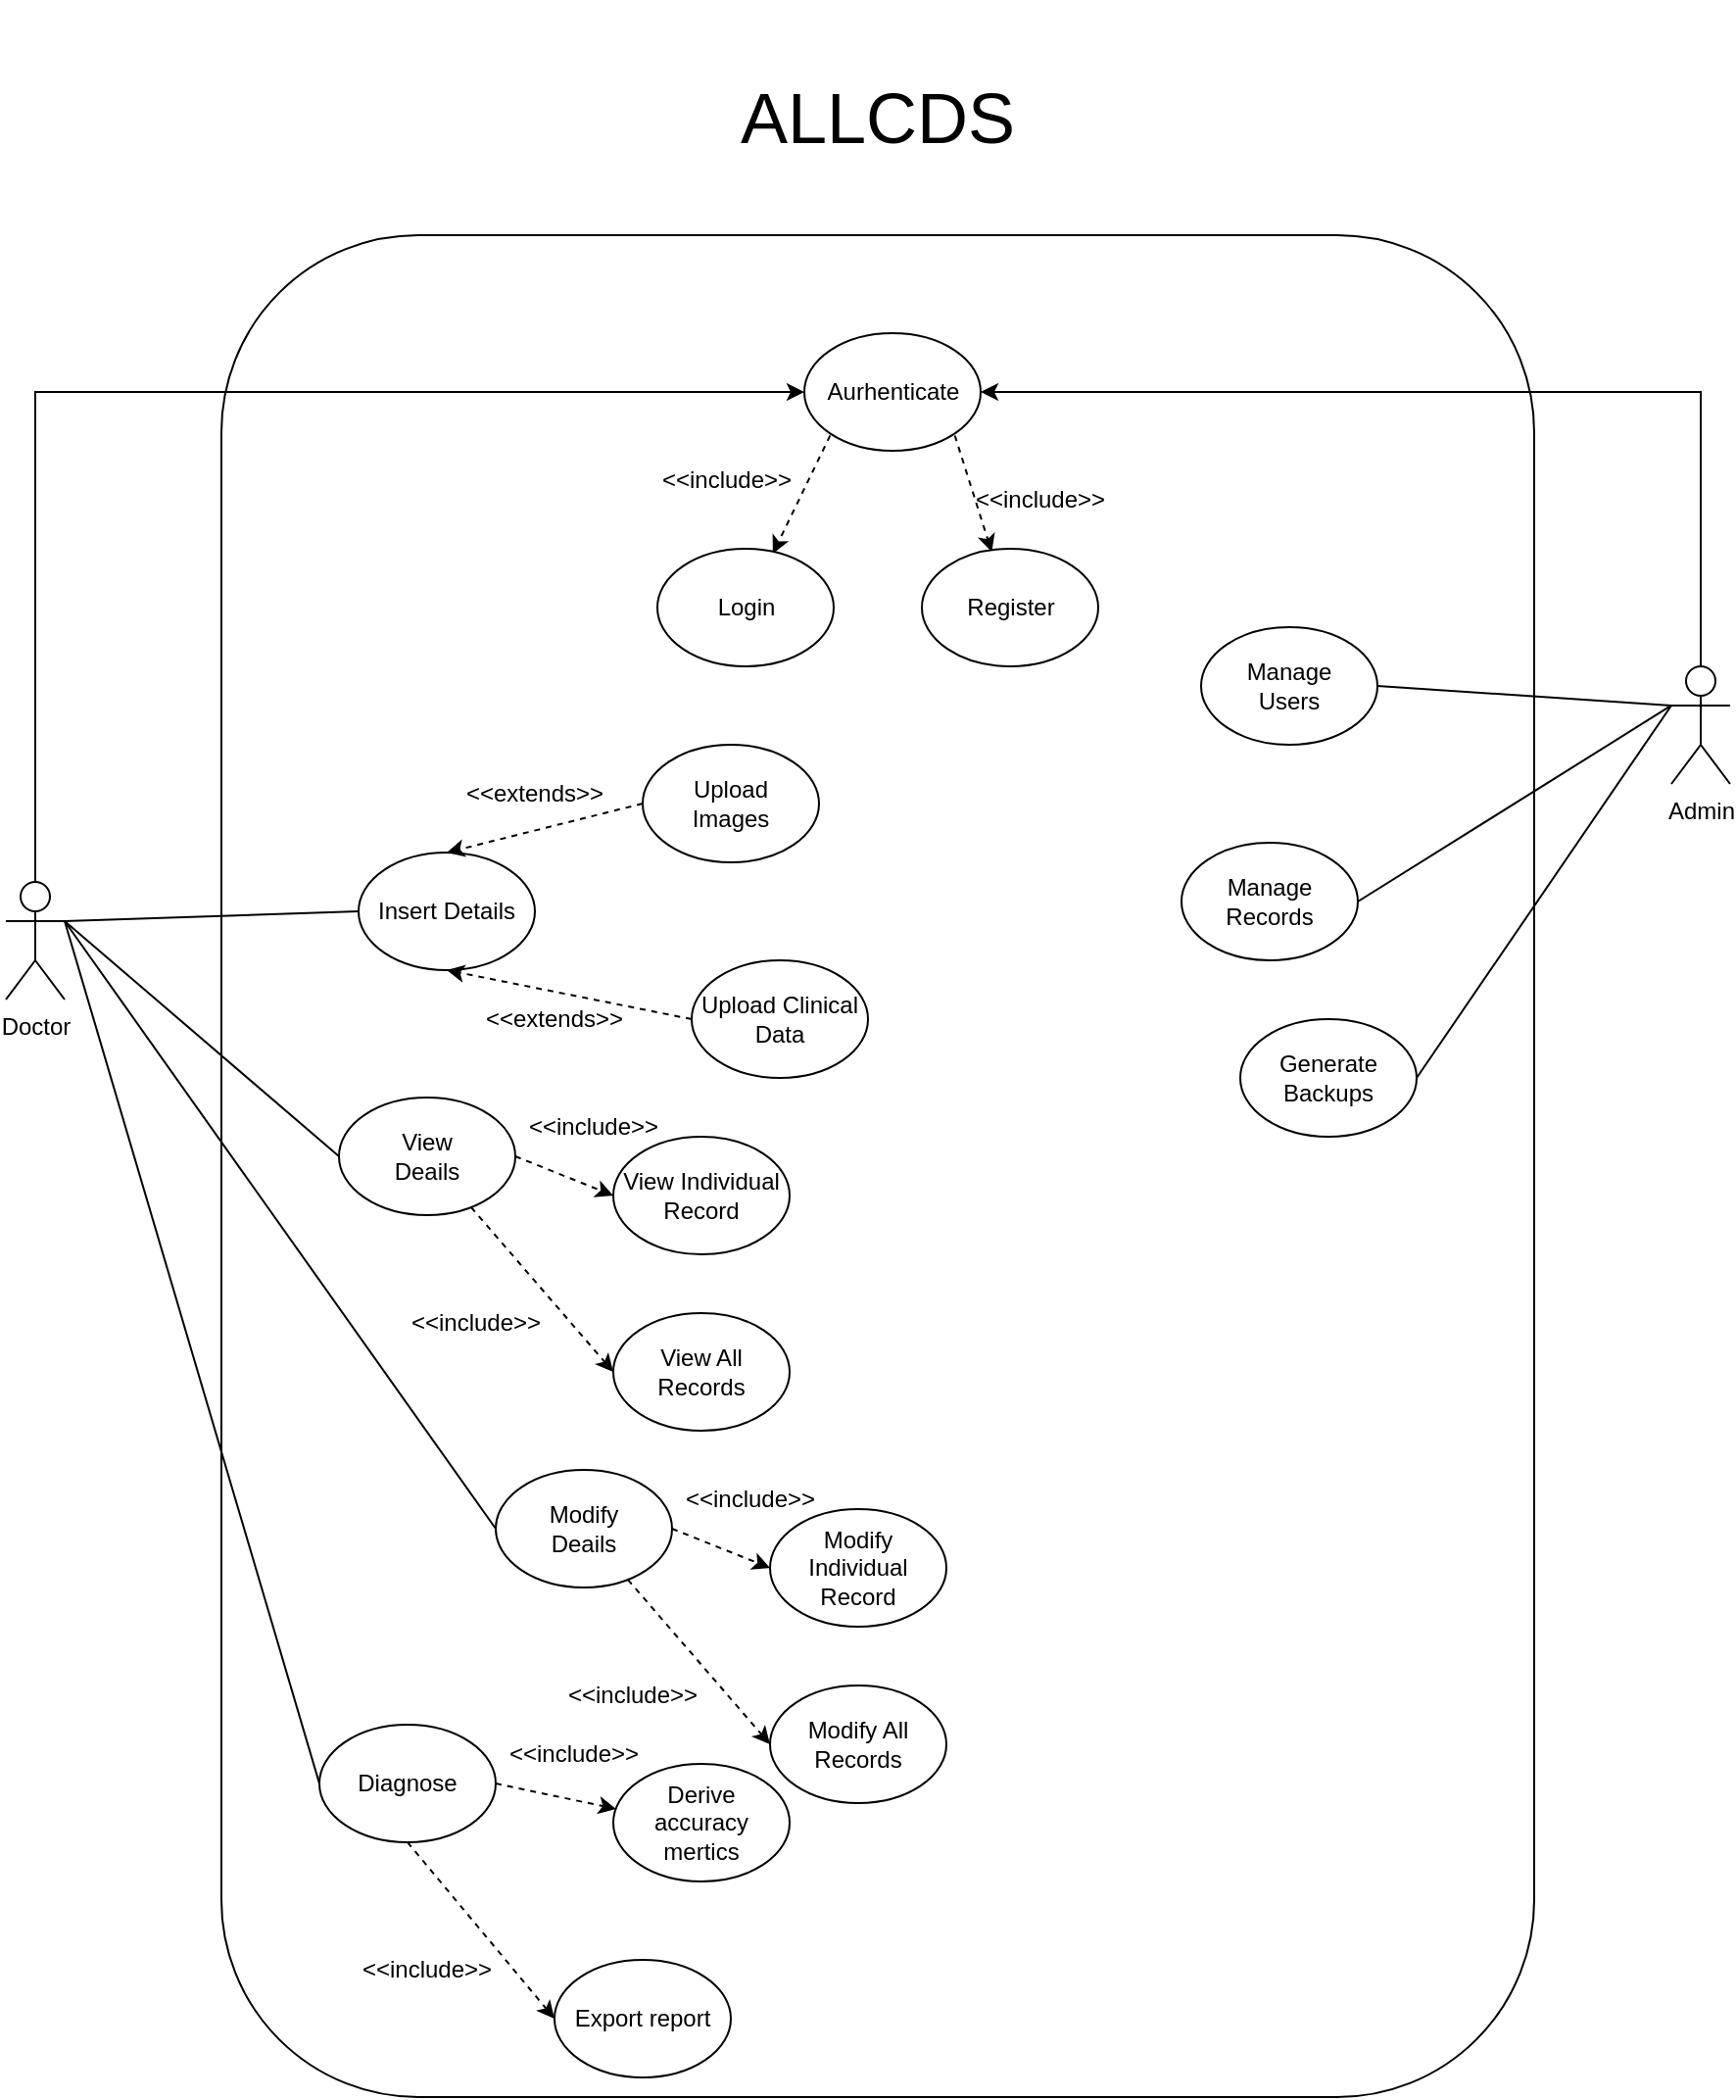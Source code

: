 <mxfile version="21.6.2" type="google">
  <diagram name="Page-1" id="v_rtqsw4dqzb_OQhI8qx">
    <mxGraphModel grid="1" page="1" gridSize="10" guides="1" tooltips="1" connect="1" arrows="1" fold="1" pageScale="1" pageWidth="2339" pageHeight="3300" math="0" shadow="0">
      <root>
        <mxCell id="0" />
        <mxCell id="1" parent="0" />
        <mxCell id="1fP042OqD71z2CXH2edP-2" value="" style="rounded=1;whiteSpace=wrap;html=1;" vertex="1" parent="1">
          <mxGeometry x="200" y="170" width="670" height="950" as="geometry" />
        </mxCell>
        <mxCell id="1fP042OqD71z2CXH2edP-38" style="rounded=0;orthogonalLoop=1;jettySize=auto;html=1;exitX=1;exitY=0.333;exitDx=0;exitDy=0;exitPerimeter=0;entryX=0;entryY=0.5;entryDx=0;entryDy=0;endArrow=none;endFill=0;" edge="1" parent="1" source="1fP042OqD71z2CXH2edP-3" target="1fP042OqD71z2CXH2edP-30">
          <mxGeometry relative="1" as="geometry" />
        </mxCell>
        <mxCell id="1fP042OqD71z2CXH2edP-40" style="rounded=0;orthogonalLoop=1;jettySize=auto;html=1;exitX=1;exitY=0.333;exitDx=0;exitDy=0;exitPerimeter=0;entryX=0;entryY=0.5;entryDx=0;entryDy=0;endArrow=none;endFill=0;" edge="1" parent="1" source="1fP042OqD71z2CXH2edP-3" target="1fP042OqD71z2CXH2edP-39">
          <mxGeometry relative="1" as="geometry" />
        </mxCell>
        <mxCell id="1fP042OqD71z2CXH2edP-63" style="rounded=0;orthogonalLoop=1;jettySize=auto;html=1;entryX=0;entryY=0.5;entryDx=0;entryDy=0;endArrow=none;endFill=0;exitX=1;exitY=0.333;exitDx=0;exitDy=0;exitPerimeter=0;" edge="1" parent="1" source="1fP042OqD71z2CXH2edP-3" target="1fP042OqD71z2CXH2edP-58">
          <mxGeometry relative="1" as="geometry">
            <mxPoint x="130" y="520" as="sourcePoint" />
          </mxGeometry>
        </mxCell>
        <mxCell id="ZK8K0TlrJAJDVo3HYyx0-1" style="edgeStyle=orthogonalEdgeStyle;rounded=0;orthogonalLoop=1;jettySize=auto;html=1;exitX=0.5;exitY=0;exitDx=0;exitDy=0;exitPerimeter=0;entryX=0;entryY=0.5;entryDx=0;entryDy=0;" edge="1" parent="1" source="1fP042OqD71z2CXH2edP-3" target="1fP042OqD71z2CXH2edP-6">
          <mxGeometry relative="1" as="geometry">
            <Array as="points">
              <mxPoint x="105" y="250" />
            </Array>
          </mxGeometry>
        </mxCell>
        <mxCell id="1fP042OqD71z2CXH2edP-3" value="Doctor" style="shape=umlActor;verticalLabelPosition=bottom;verticalAlign=top;html=1;outlineConnect=0;" vertex="1" parent="1">
          <mxGeometry x="90" y="500" width="30" height="60" as="geometry" />
        </mxCell>
        <mxCell id="1fP042OqD71z2CXH2edP-64" style="rounded=0;orthogonalLoop=1;jettySize=auto;html=1;exitX=0;exitY=0.333;exitDx=0;exitDy=0;exitPerimeter=0;entryX=1;entryY=0.5;entryDx=0;entryDy=0;endArrow=none;endFill=0;" edge="1" parent="1" source="1fP042OqD71z2CXH2edP-4" target="1fP042OqD71z2CXH2edP-49">
          <mxGeometry relative="1" as="geometry" />
        </mxCell>
        <mxCell id="1fP042OqD71z2CXH2edP-65" style="rounded=0;orthogonalLoop=1;jettySize=auto;html=1;exitX=0;exitY=0.333;exitDx=0;exitDy=0;exitPerimeter=0;entryX=1;entryY=0.5;entryDx=0;entryDy=0;endArrow=none;endFill=0;" edge="1" parent="1" source="1fP042OqD71z2CXH2edP-4" target="1fP042OqD71z2CXH2edP-50">
          <mxGeometry relative="1" as="geometry" />
        </mxCell>
        <mxCell id="1fP042OqD71z2CXH2edP-66" style="rounded=0;orthogonalLoop=1;jettySize=auto;html=1;exitX=0;exitY=0.333;exitDx=0;exitDy=0;exitPerimeter=0;entryX=1;entryY=0.5;entryDx=0;entryDy=0;endArrow=none;endFill=0;" edge="1" parent="1" source="1fP042OqD71z2CXH2edP-4" target="1fP042OqD71z2CXH2edP-51">
          <mxGeometry relative="1" as="geometry" />
        </mxCell>
        <mxCell id="ZK8K0TlrJAJDVo3HYyx0-2" style="edgeStyle=orthogonalEdgeStyle;rounded=0;orthogonalLoop=1;jettySize=auto;html=1;exitX=0.5;exitY=0;exitDx=0;exitDy=0;exitPerimeter=0;entryX=1;entryY=0.5;entryDx=0;entryDy=0;" edge="1" parent="1" source="1fP042OqD71z2CXH2edP-4" target="1fP042OqD71z2CXH2edP-6">
          <mxGeometry relative="1" as="geometry" />
        </mxCell>
        <mxCell id="1fP042OqD71z2CXH2edP-4" value="Admin" style="shape=umlActor;verticalLabelPosition=bottom;verticalAlign=top;html=1;outlineConnect=0;" vertex="1" parent="1">
          <mxGeometry x="940" y="390" width="30" height="60" as="geometry" />
        </mxCell>
        <mxCell id="1fP042OqD71z2CXH2edP-12" style="rounded=0;orthogonalLoop=1;jettySize=auto;html=1;exitX=0;exitY=1;exitDx=0;exitDy=0;dashed=1;endArrow=classic;endFill=1;" edge="1" parent="1">
          <mxGeometry relative="1" as="geometry">
            <mxPoint x="510.68" y="272.213" as="sourcePoint" />
            <mxPoint x="481.438" y="332.475" as="targetPoint" />
          </mxGeometry>
        </mxCell>
        <mxCell id="1fP042OqD71z2CXH2edP-13" style="rounded=0;orthogonalLoop=1;jettySize=auto;html=1;exitX=1;exitY=1;exitDx=0;exitDy=0;dashed=1;endArrow=classic;endFill=1;" edge="1" parent="1">
          <mxGeometry relative="1" as="geometry">
            <mxPoint x="574.32" y="272.213" as="sourcePoint" />
            <mxPoint x="593.162" y="331.653" as="targetPoint" />
          </mxGeometry>
        </mxCell>
        <mxCell id="1fP042OqD71z2CXH2edP-6" value="Aurhenticate" style="ellipse;whiteSpace=wrap;html=1;" vertex="1" parent="1">
          <mxGeometry x="497.5" y="220" width="90" height="60" as="geometry" />
        </mxCell>
        <mxCell id="1fP042OqD71z2CXH2edP-7" value="Login" style="ellipse;whiteSpace=wrap;html=1;" vertex="1" parent="1">
          <mxGeometry x="422.5" y="330" width="90" height="60" as="geometry" />
        </mxCell>
        <mxCell id="1fP042OqD71z2CXH2edP-8" value="Register" style="ellipse;whiteSpace=wrap;html=1;" vertex="1" parent="1">
          <mxGeometry x="557.5" y="330" width="90" height="60" as="geometry" />
        </mxCell>
        <mxCell id="1fP042OqD71z2CXH2edP-10" value="&lt;font style=&quot;font-size: 36px;&quot;&gt;ALLCDS&lt;/font&gt;" style="text;html=1;strokeColor=none;fillColor=none;align=center;verticalAlign=middle;whiteSpace=wrap;rounded=0;" vertex="1" parent="1">
          <mxGeometry x="415" y="50" width="240" height="120" as="geometry" />
        </mxCell>
        <mxCell id="1fP042OqD71z2CXH2edP-14" value="&amp;lt;&amp;lt;include&amp;gt;&amp;gt;" style="text;html=1;strokeColor=none;fillColor=none;align=center;verticalAlign=middle;whiteSpace=wrap;rounded=0;" vertex="1" parent="1">
          <mxGeometry x="427.5" y="280" width="60" height="30" as="geometry" />
        </mxCell>
        <mxCell id="1fP042OqD71z2CXH2edP-17" value="&amp;lt;&amp;lt;include&amp;gt;&amp;gt;" style="text;html=1;strokeColor=none;fillColor=none;align=center;verticalAlign=middle;whiteSpace=wrap;rounded=0;" vertex="1" parent="1">
          <mxGeometry x="587.5" y="290" width="60" height="30" as="geometry" />
        </mxCell>
        <mxCell id="1fP042OqD71z2CXH2edP-29" style="rounded=0;orthogonalLoop=1;jettySize=auto;html=1;exitX=0;exitY=0.5;exitDx=0;exitDy=0;entryX=1;entryY=0.333;entryDx=0;entryDy=0;entryPerimeter=0;endArrow=none;endFill=0;" edge="1" parent="1" source="1fP042OqD71z2CXH2edP-22" target="1fP042OqD71z2CXH2edP-3">
          <mxGeometry relative="1" as="geometry" />
        </mxCell>
        <mxCell id="1fP042OqD71z2CXH2edP-22" value="Insert Details" style="ellipse;whiteSpace=wrap;html=1;" vertex="1" parent="1">
          <mxGeometry x="270" y="485" width="90" height="60" as="geometry" />
        </mxCell>
        <mxCell id="1fP042OqD71z2CXH2edP-26" style="rounded=0;orthogonalLoop=1;jettySize=auto;html=1;exitX=0;exitY=0.5;exitDx=0;exitDy=0;entryX=0.5;entryY=0;entryDx=0;entryDy=0;dashed=1;" edge="1" parent="1" source="1fP042OqD71z2CXH2edP-23" target="1fP042OqD71z2CXH2edP-22">
          <mxGeometry relative="1" as="geometry" />
        </mxCell>
        <mxCell id="1fP042OqD71z2CXH2edP-23" value="Upload&lt;br&gt;Images" style="ellipse;whiteSpace=wrap;html=1;" vertex="1" parent="1">
          <mxGeometry x="415" y="430" width="90" height="60" as="geometry" />
        </mxCell>
        <mxCell id="1fP042OqD71z2CXH2edP-25" style="rounded=0;orthogonalLoop=1;jettySize=auto;html=1;exitX=0;exitY=0.5;exitDx=0;exitDy=0;entryX=0.5;entryY=1;entryDx=0;entryDy=0;dashed=1;" edge="1" parent="1" source="1fP042OqD71z2CXH2edP-24" target="1fP042OqD71z2CXH2edP-22">
          <mxGeometry relative="1" as="geometry" />
        </mxCell>
        <mxCell id="1fP042OqD71z2CXH2edP-24" value="Upload Clinical Data" style="ellipse;whiteSpace=wrap;html=1;" vertex="1" parent="1">
          <mxGeometry x="440" y="540" width="90" height="60" as="geometry" />
        </mxCell>
        <mxCell id="1fP042OqD71z2CXH2edP-27" value="&amp;lt;&amp;lt;extends&amp;gt;&amp;gt;" style="text;html=1;strokeColor=none;fillColor=none;align=center;verticalAlign=middle;whiteSpace=wrap;rounded=0;" vertex="1" parent="1">
          <mxGeometry x="330" y="440" width="60" height="30" as="geometry" />
        </mxCell>
        <mxCell id="1fP042OqD71z2CXH2edP-28" value="&amp;lt;&amp;lt;extends&amp;gt;&amp;gt;" style="text;html=1;strokeColor=none;fillColor=none;align=center;verticalAlign=middle;whiteSpace=wrap;rounded=0;" vertex="1" parent="1">
          <mxGeometry x="340" y="555" width="60" height="30" as="geometry" />
        </mxCell>
        <mxCell id="1fP042OqD71z2CXH2edP-33" style="rounded=0;orthogonalLoop=1;jettySize=auto;html=1;exitX=1;exitY=0.5;exitDx=0;exitDy=0;entryX=0;entryY=0.5;entryDx=0;entryDy=0;dashed=1;" edge="1" parent="1" source="1fP042OqD71z2CXH2edP-30" target="1fP042OqD71z2CXH2edP-31">
          <mxGeometry relative="1" as="geometry" />
        </mxCell>
        <mxCell id="1fP042OqD71z2CXH2edP-34" style="rounded=0;orthogonalLoop=1;jettySize=auto;html=1;entryX=0;entryY=0.5;entryDx=0;entryDy=0;dashed=1;" edge="1" parent="1" source="1fP042OqD71z2CXH2edP-30" target="1fP042OqD71z2CXH2edP-32">
          <mxGeometry relative="1" as="geometry" />
        </mxCell>
        <mxCell id="1fP042OqD71z2CXH2edP-30" value="View&lt;br&gt;Deails" style="ellipse;whiteSpace=wrap;html=1;" vertex="1" parent="1">
          <mxGeometry x="260" y="610" width="90" height="60" as="geometry" />
        </mxCell>
        <mxCell id="1fP042OqD71z2CXH2edP-31" value="View Individual Record" style="ellipse;whiteSpace=wrap;html=1;" vertex="1" parent="1">
          <mxGeometry x="400" y="630" width="90" height="60" as="geometry" />
        </mxCell>
        <mxCell id="1fP042OqD71z2CXH2edP-32" value="View All Records" style="ellipse;whiteSpace=wrap;html=1;" vertex="1" parent="1">
          <mxGeometry x="400" y="720" width="90" height="60" as="geometry" />
        </mxCell>
        <mxCell id="1fP042OqD71z2CXH2edP-35" value="&amp;lt;&amp;lt;include&amp;gt;&amp;gt;" style="text;html=1;strokeColor=none;fillColor=none;align=center;verticalAlign=middle;whiteSpace=wrap;rounded=0;" vertex="1" parent="1">
          <mxGeometry x="360" y="610" width="60" height="30" as="geometry" />
        </mxCell>
        <mxCell id="1fP042OqD71z2CXH2edP-36" value="&amp;lt;&amp;lt;include&amp;gt;&amp;gt;" style="text;html=1;strokeColor=none;fillColor=none;align=center;verticalAlign=middle;whiteSpace=wrap;rounded=0;" vertex="1" parent="1">
          <mxGeometry x="300" y="710" width="60" height="30" as="geometry" />
        </mxCell>
        <mxCell id="1fP042OqD71z2CXH2edP-45" style="rounded=0;orthogonalLoop=1;jettySize=auto;html=1;exitX=1;exitY=0.5;exitDx=0;exitDy=0;entryX=0.016;entryY=0.383;entryDx=0;entryDy=0;entryPerimeter=0;dashed=1;" edge="1" parent="1" source="1fP042OqD71z2CXH2edP-39" target="1fP042OqD71z2CXH2edP-43">
          <mxGeometry relative="1" as="geometry" />
        </mxCell>
        <mxCell id="1fP042OqD71z2CXH2edP-46" style="rounded=0;orthogonalLoop=1;jettySize=auto;html=1;exitX=0.5;exitY=1;exitDx=0;exitDy=0;entryX=0;entryY=0.5;entryDx=0;entryDy=0;dashed=1;" edge="1" parent="1" source="1fP042OqD71z2CXH2edP-39" target="1fP042OqD71z2CXH2edP-44">
          <mxGeometry relative="1" as="geometry" />
        </mxCell>
        <mxCell id="1fP042OqD71z2CXH2edP-39" value="Diagnose" style="ellipse;whiteSpace=wrap;html=1;" vertex="1" parent="1">
          <mxGeometry x="250" y="930" width="90" height="60" as="geometry" />
        </mxCell>
        <mxCell id="1fP042OqD71z2CXH2edP-43" value="Derive&lt;br&gt;accuracy mertics" style="ellipse;whiteSpace=wrap;html=1;" vertex="1" parent="1">
          <mxGeometry x="400" y="950" width="90" height="60" as="geometry" />
        </mxCell>
        <mxCell id="1fP042OqD71z2CXH2edP-44" value="Export report" style="ellipse;whiteSpace=wrap;html=1;" vertex="1" parent="1">
          <mxGeometry x="370" y="1050" width="90" height="60" as="geometry" />
        </mxCell>
        <mxCell id="1fP042OqD71z2CXH2edP-47" value="&amp;lt;&amp;lt;include&amp;gt;&amp;gt;" style="text;html=1;strokeColor=none;fillColor=none;align=center;verticalAlign=middle;whiteSpace=wrap;rounded=0;" vertex="1" parent="1">
          <mxGeometry x="350" y="930" width="60" height="30" as="geometry" />
        </mxCell>
        <mxCell id="1fP042OqD71z2CXH2edP-48" value="&amp;lt;&amp;lt;include&amp;gt;&amp;gt;" style="text;html=1;strokeColor=none;fillColor=none;align=center;verticalAlign=middle;whiteSpace=wrap;rounded=0;" vertex="1" parent="1">
          <mxGeometry x="275" y="1040" width="60" height="30" as="geometry" />
        </mxCell>
        <mxCell id="1fP042OqD71z2CXH2edP-49" value="Manage&lt;br&gt;Users" style="ellipse;whiteSpace=wrap;html=1;" vertex="1" parent="1">
          <mxGeometry x="700" y="370" width="90" height="60" as="geometry" />
        </mxCell>
        <mxCell id="1fP042OqD71z2CXH2edP-50" value="Manage&lt;br&gt;Records" style="ellipse;whiteSpace=wrap;html=1;" vertex="1" parent="1">
          <mxGeometry x="690" y="480" width="90" height="60" as="geometry" />
        </mxCell>
        <mxCell id="1fP042OqD71z2CXH2edP-51" value="Generate&lt;br&gt;Backups" style="ellipse;whiteSpace=wrap;html=1;" vertex="1" parent="1">
          <mxGeometry x="720" y="570" width="90" height="60" as="geometry" />
        </mxCell>
        <mxCell id="1fP042OqD71z2CXH2edP-56" style="rounded=0;orthogonalLoop=1;jettySize=auto;html=1;exitX=1;exitY=0.5;exitDx=0;exitDy=0;entryX=0;entryY=0.5;entryDx=0;entryDy=0;dashed=1;" edge="1" parent="1" source="1fP042OqD71z2CXH2edP-58" target="1fP042OqD71z2CXH2edP-59">
          <mxGeometry relative="1" as="geometry" />
        </mxCell>
        <mxCell id="1fP042OqD71z2CXH2edP-57" style="rounded=0;orthogonalLoop=1;jettySize=auto;html=1;entryX=0;entryY=0.5;entryDx=0;entryDy=0;dashed=1;" edge="1" parent="1" source="1fP042OqD71z2CXH2edP-58" target="1fP042OqD71z2CXH2edP-60">
          <mxGeometry relative="1" as="geometry" />
        </mxCell>
        <mxCell id="1fP042OqD71z2CXH2edP-58" value="Modify&lt;br&gt;Deails" style="ellipse;whiteSpace=wrap;html=1;" vertex="1" parent="1">
          <mxGeometry x="340" y="800" width="90" height="60" as="geometry" />
        </mxCell>
        <mxCell id="1fP042OqD71z2CXH2edP-59" value="Modify Individual Record" style="ellipse;whiteSpace=wrap;html=1;" vertex="1" parent="1">
          <mxGeometry x="480" y="820" width="90" height="60" as="geometry" />
        </mxCell>
        <mxCell id="1fP042OqD71z2CXH2edP-60" value="Modify All Records" style="ellipse;whiteSpace=wrap;html=1;" vertex="1" parent="1">
          <mxGeometry x="480" y="910" width="90" height="60" as="geometry" />
        </mxCell>
        <mxCell id="1fP042OqD71z2CXH2edP-61" value="&amp;lt;&amp;lt;include&amp;gt;&amp;gt;" style="text;html=1;strokeColor=none;fillColor=none;align=center;verticalAlign=middle;whiteSpace=wrap;rounded=0;" vertex="1" parent="1">
          <mxGeometry x="440" y="800" width="60" height="30" as="geometry" />
        </mxCell>
        <mxCell id="1fP042OqD71z2CXH2edP-62" value="&amp;lt;&amp;lt;include&amp;gt;&amp;gt;" style="text;html=1;strokeColor=none;fillColor=none;align=center;verticalAlign=middle;whiteSpace=wrap;rounded=0;" vertex="1" parent="1">
          <mxGeometry x="380" y="900" width="60" height="30" as="geometry" />
        </mxCell>
      </root>
    </mxGraphModel>
  </diagram>
</mxfile>
